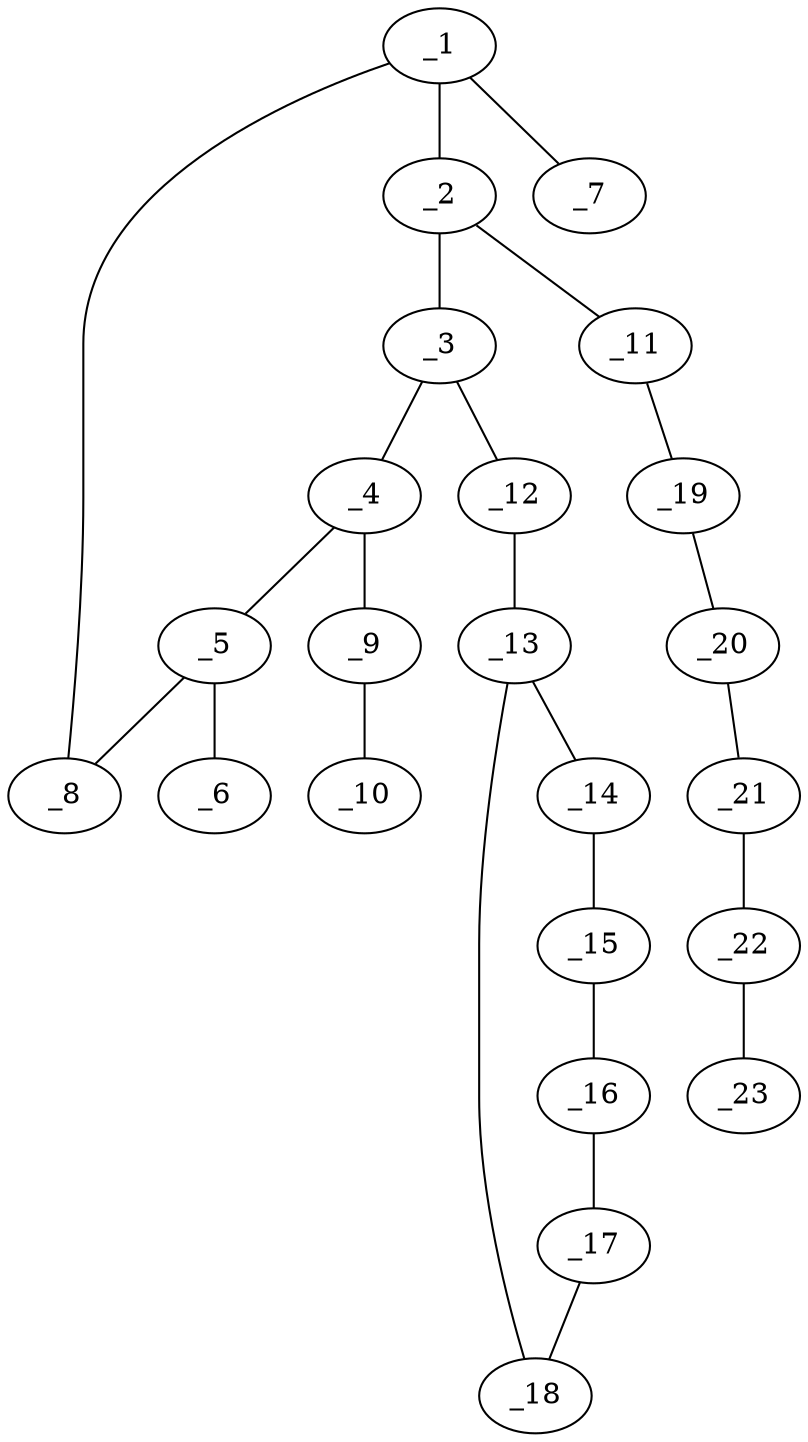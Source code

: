 graph molid699339 {
	_1	 [charge=0,
		chem=1,
		symbol="C  ",
		x="7.1961",
		y="-2"];
	_2	 [charge=0,
		chem=4,
		symbol="N  ",
		x="7.1962",
		y="-1"];
	_1 -- _2	 [valence=1];
	_7	 [charge=0,
		chem=2,
		symbol="O  ",
		x="6.3301",
		y="-2.5"];
	_1 -- _7	 [valence=2];
	_8	 [charge=0,
		chem=4,
		symbol="N  ",
		x="8.0622",
		y="-2.5"];
	_1 -- _8	 [valence=1];
	_3	 [charge=0,
		chem=1,
		symbol="C  ",
		x="8.0622",
		y="-0.5"];
	_2 -- _3	 [valence=1];
	_11	 [charge=0,
		chem=1,
		symbol="C  ",
		x="6.3301",
		y="-0.5"];
	_2 -- _11	 [valence=1];
	_4	 [charge=0,
		chem=1,
		symbol="C  ",
		x="8.9282",
		y="-1"];
	_3 -- _4	 [valence=2];
	_12	 [charge=0,
		chem=1,
		symbol="C  ",
		x="8.0622",
		y="0.5"];
	_3 -- _12	 [valence=1];
	_5	 [charge=0,
		chem=1,
		symbol="C  ",
		x="8.9282",
		y="-2"];
	_4 -- _5	 [valence=1];
	_9	 [charge=0,
		chem=1,
		symbol="C  ",
		x="9.7942",
		y="-0.5"];
	_4 -- _9	 [valence=1];
	_6	 [charge=0,
		chem=2,
		symbol="O  ",
		x="9.7942",
		y="-2.5"];
	_5 -- _6	 [valence=2];
	_5 -- _8	 [valence=1];
	_10	 [charge=0,
		chem=1,
		symbol="C  ",
		x="10.6603",
		y="-1"];
	_9 -- _10	 [valence=1];
	_19	 [charge=0,
		chem=2,
		symbol="O  ",
		x="5.4641",
		y="-1"];
	_11 -- _19	 [valence=1];
	_13	 [charge=0,
		chem=1,
		symbol="C  ",
		x="8.9282",
		y=1];
	_12 -- _13	 [valence=1];
	_14	 [charge=0,
		chem=1,
		symbol="C  ",
		x="9.7942",
		y="0.5"];
	_13 -- _14	 [valence=1];
	_18	 [charge=0,
		chem=1,
		symbol="C  ",
		x="8.9282",
		y=2];
	_13 -- _18	 [valence=2];
	_15	 [charge=0,
		chem=1,
		symbol="C  ",
		x="10.6603",
		y=1];
	_14 -- _15	 [valence=2];
	_16	 [charge=0,
		chem=1,
		symbol="C  ",
		x="10.6603",
		y=2];
	_15 -- _16	 [valence=1];
	_17	 [charge=0,
		chem=1,
		symbol="C  ",
		x="9.7942",
		y="2.5"];
	_16 -- _17	 [valence=2];
	_17 -- _18	 [valence=1];
	_20	 [charge=0,
		chem=1,
		symbol="C  ",
		x="4.5981",
		y="-0.5"];
	_19 -- _20	 [valence=1];
	_21	 [charge=0,
		chem=1,
		symbol="C  ",
		x="3.7321",
		y="-1"];
	_20 -- _21	 [valence=1];
	_22	 [charge=0,
		chem=1,
		symbol="C  ",
		x="2.866",
		y="-0.5"];
	_21 -- _22	 [valence=1];
	_23	 [charge=0,
		chem=2,
		symbol="O  ",
		x=2,
		y="-1"];
	_22 -- _23	 [valence=1];
}
